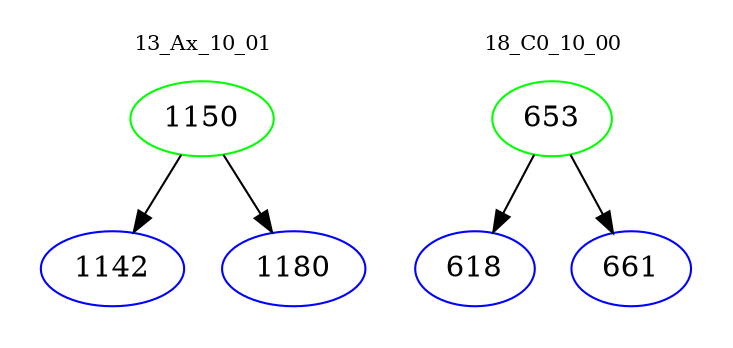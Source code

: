 digraph{
subgraph cluster_0 {
color = white
label = "13_Ax_10_01";
fontsize=10;
T0_1150 [label="1150", color="green"]
T0_1150 -> T0_1142 [color="black"]
T0_1142 [label="1142", color="blue"]
T0_1150 -> T0_1180 [color="black"]
T0_1180 [label="1180", color="blue"]
}
subgraph cluster_1 {
color = white
label = "18_C0_10_00";
fontsize=10;
T1_653 [label="653", color="green"]
T1_653 -> T1_618 [color="black"]
T1_618 [label="618", color="blue"]
T1_653 -> T1_661 [color="black"]
T1_661 [label="661", color="blue"]
}
}
